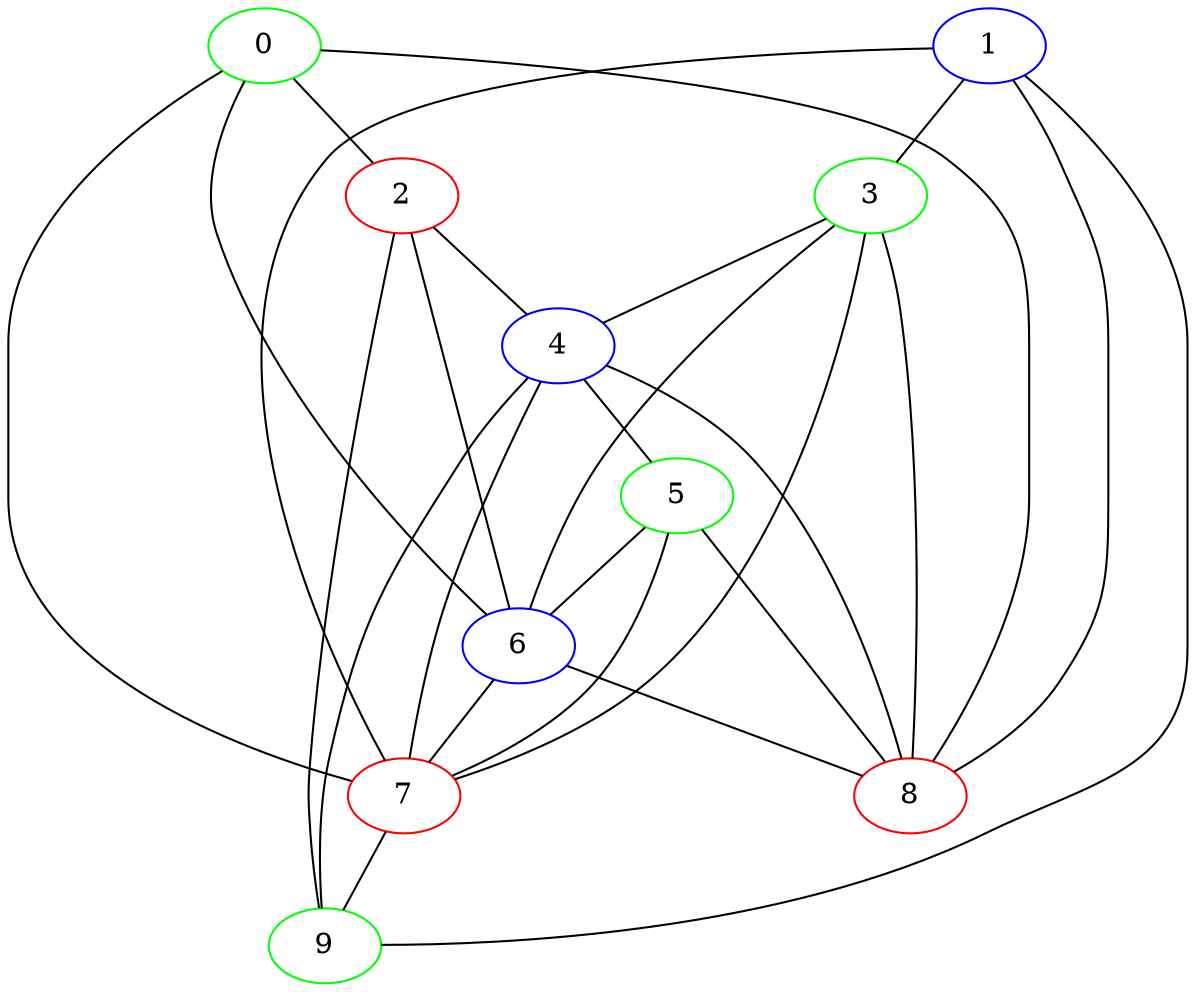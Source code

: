 graph G {
0[ color=green ]
1[ color=blue ]
2[ color=red ]
3[ color=green ]
4[ color=blue ]
5[ color=green ]
6[ color=blue ]
7[ color=red ]
8[ color=red ]
9[ color=green ]
0 -- 2
0 -- 6
0 -- 7
0 -- 8
1 -- 3
1 -- 7
1 -- 8
1 -- 9
2 -- 4
2 -- 6
2 -- 9
3 -- 4
3 -- 6
3 -- 7
3 -- 8
4 -- 5
4 -- 7
4 -- 8
4 -- 9
5 -- 6
5 -- 7
5 -- 8
6 -- 7
6 -- 8
7 -- 9
}